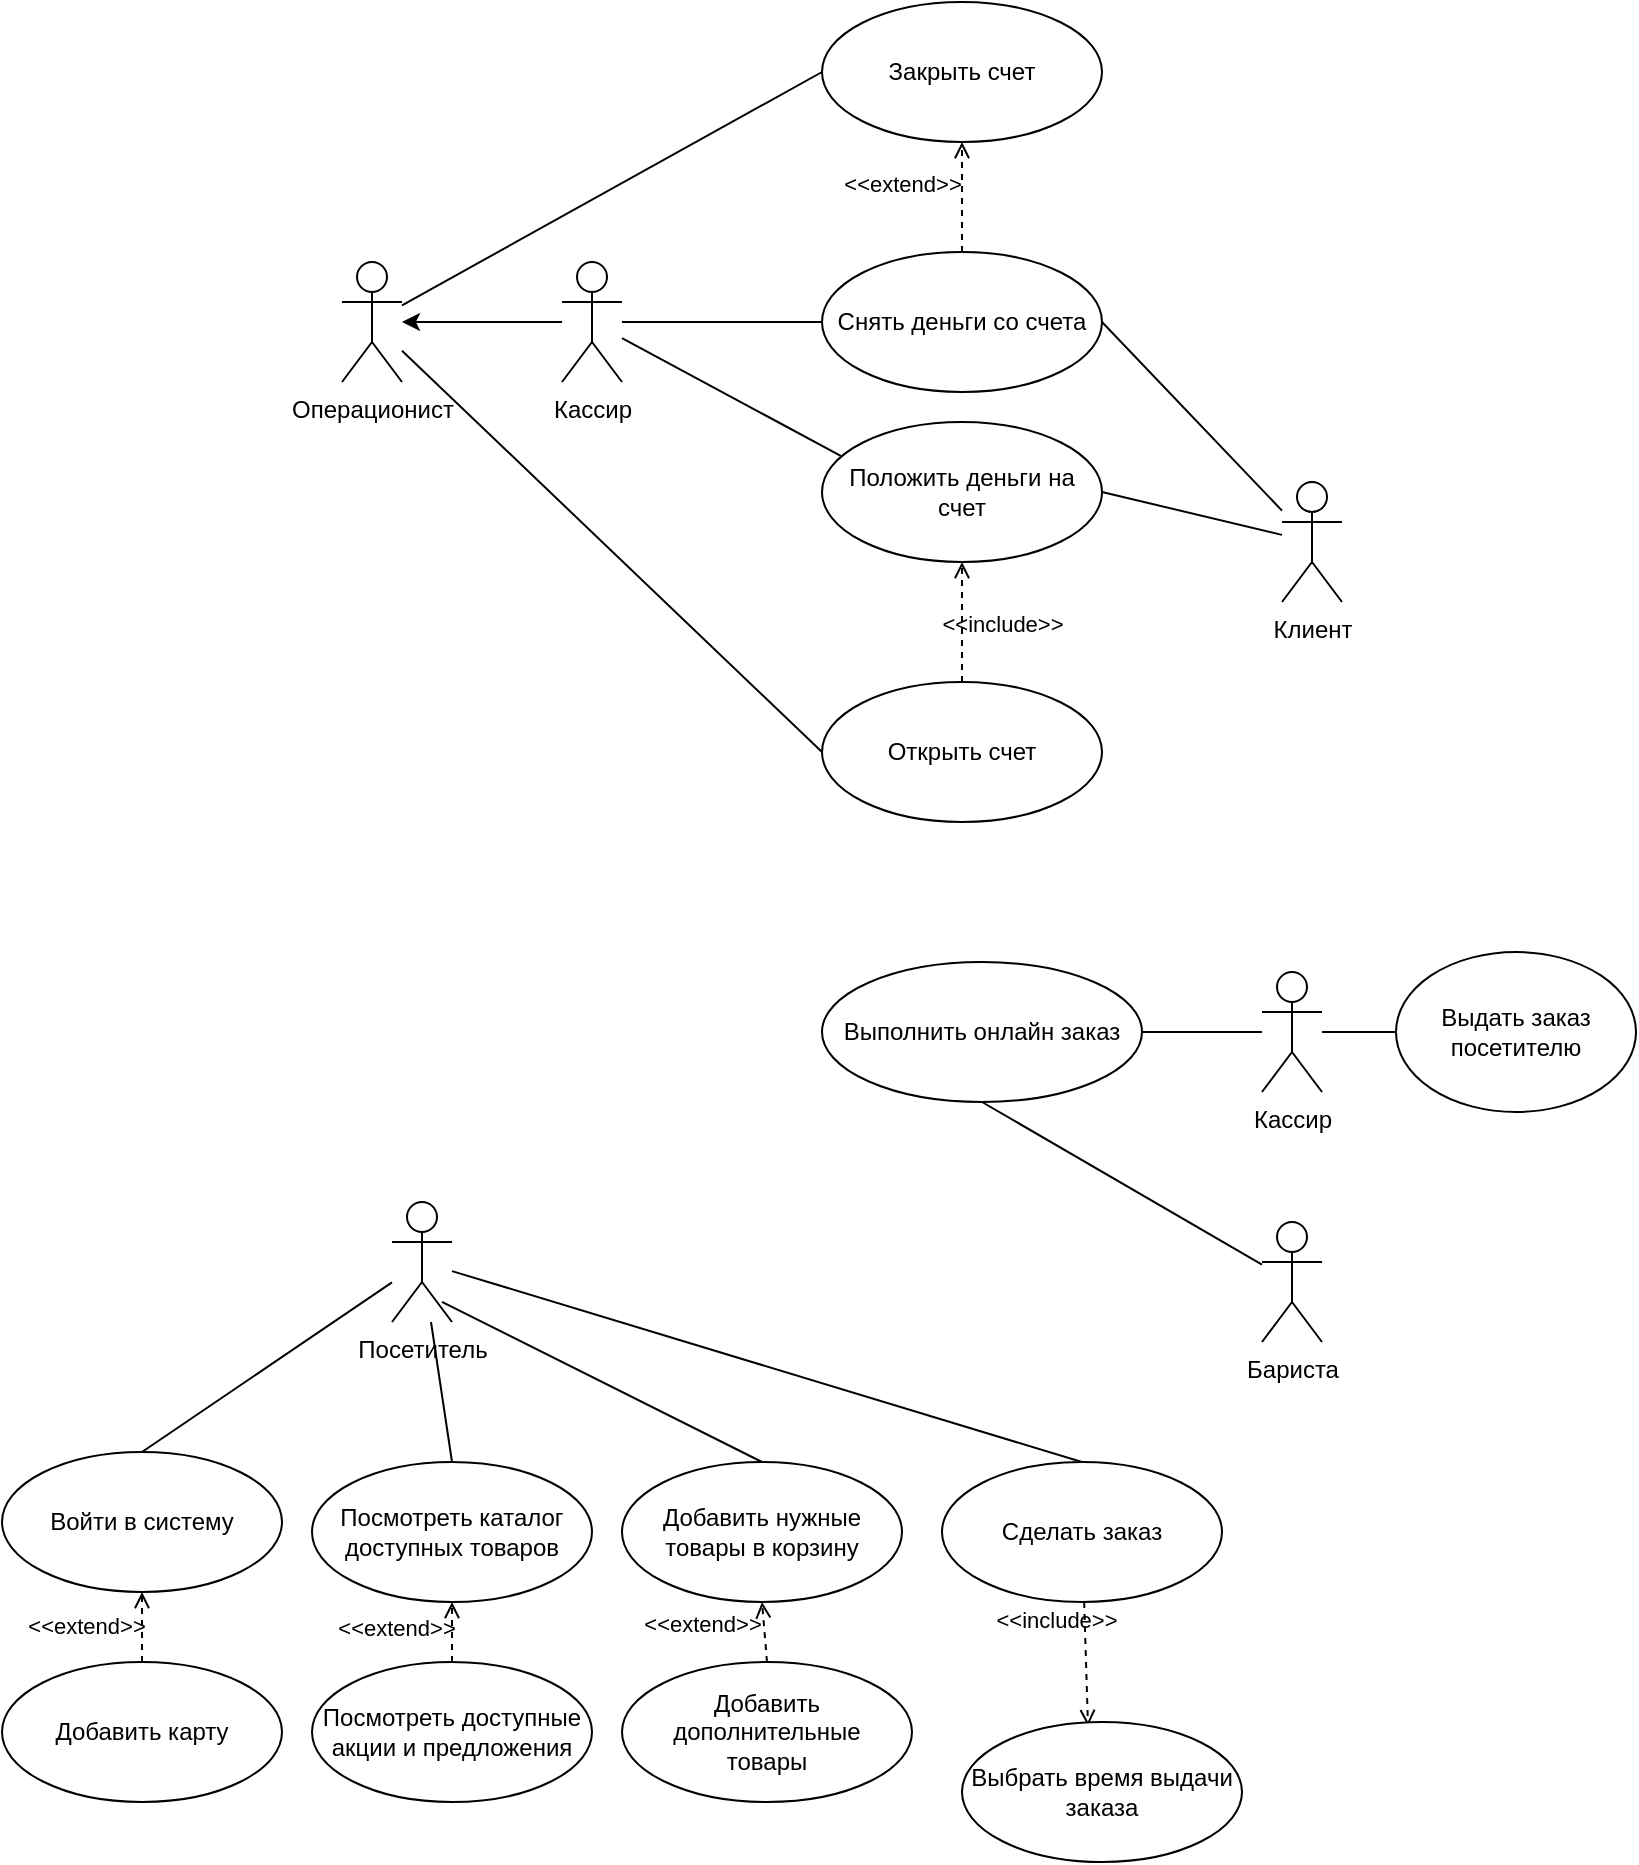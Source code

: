 <mxfile version="26.1.1">
  <diagram name="Страница — 1" id="g2PvD3-NV8LtlF_c9lBG">
    <mxGraphModel dx="1674" dy="772" grid="1" gridSize="10" guides="1" tooltips="1" connect="1" arrows="1" fold="1" page="1" pageScale="1" pageWidth="827" pageHeight="1169" math="0" shadow="0">
      <root>
        <mxCell id="0" />
        <mxCell id="1" parent="0" />
        <mxCell id="E3kmAj0gttxFbAQWqcGt-1" value="Клиент" style="shape=umlActor;verticalLabelPosition=bottom;verticalAlign=top;html=1;" parent="1" vertex="1">
          <mxGeometry x="650" y="320" width="30" height="60" as="geometry" />
        </mxCell>
        <mxCell id="E3kmAj0gttxFbAQWqcGt-2" value="Операционист" style="shape=umlActor;verticalLabelPosition=bottom;verticalAlign=top;html=1;" parent="1" vertex="1">
          <mxGeometry x="180" y="210" width="30" height="60" as="geometry" />
        </mxCell>
        <mxCell id="E3kmAj0gttxFbAQWqcGt-3" value="Кассир" style="shape=umlActor;verticalLabelPosition=bottom;verticalAlign=top;html=1;" parent="1" vertex="1">
          <mxGeometry x="290" y="210" width="30" height="60" as="geometry" />
        </mxCell>
        <mxCell id="E3kmAj0gttxFbAQWqcGt-10" value="Открыть счет" style="ellipse;whiteSpace=wrap;html=1;" parent="1" vertex="1">
          <mxGeometry x="420" y="420" width="140" height="70" as="geometry" />
        </mxCell>
        <mxCell id="E3kmAj0gttxFbAQWqcGt-16" value="Закрыть счет" style="ellipse;whiteSpace=wrap;html=1;" parent="1" vertex="1">
          <mxGeometry x="420" y="80" width="140" height="70" as="geometry" />
        </mxCell>
        <mxCell id="E3kmAj0gttxFbAQWqcGt-20" value="Положить деньги на счет" style="ellipse;whiteSpace=wrap;html=1;" parent="1" vertex="1">
          <mxGeometry x="420" y="290" width="140" height="70" as="geometry" />
        </mxCell>
        <mxCell id="E3kmAj0gttxFbAQWqcGt-21" value="Снять деньги со счета" style="ellipse;whiteSpace=wrap;html=1;" parent="1" vertex="1">
          <mxGeometry x="420" y="205" width="140" height="70" as="geometry" />
        </mxCell>
        <mxCell id="E3kmAj0gttxFbAQWqcGt-30" value="" style="endArrow=none;html=1;rounded=0;exitX=0.067;exitY=0.242;exitDx=0;exitDy=0;exitPerimeter=0;" parent="1" source="E3kmAj0gttxFbAQWqcGt-20" target="E3kmAj0gttxFbAQWqcGt-3" edge="1">
          <mxGeometry width="50" height="50" relative="1" as="geometry">
            <mxPoint x="440" y="435" as="sourcePoint" />
            <mxPoint x="350" y="546" as="targetPoint" />
          </mxGeometry>
        </mxCell>
        <mxCell id="E3kmAj0gttxFbAQWqcGt-33" value="" style="endArrow=classic;html=1;rounded=0;" parent="1" source="E3kmAj0gttxFbAQWqcGt-3" target="E3kmAj0gttxFbAQWqcGt-2" edge="1">
          <mxGeometry width="50" height="50" relative="1" as="geometry">
            <mxPoint x="340" y="380" as="sourcePoint" />
            <mxPoint x="390" y="330" as="targetPoint" />
          </mxGeometry>
        </mxCell>
        <mxCell id="E3kmAj0gttxFbAQWqcGt-34" value="" style="endArrow=none;html=1;rounded=0;" parent="1" source="E3kmAj0gttxFbAQWqcGt-21" target="E3kmAj0gttxFbAQWqcGt-3" edge="1">
          <mxGeometry width="50" height="50" relative="1" as="geometry">
            <mxPoint x="460" y="491" as="sourcePoint" />
            <mxPoint x="350" y="240" as="targetPoint" />
          </mxGeometry>
        </mxCell>
        <mxCell id="E3kmAj0gttxFbAQWqcGt-35" value="" style="endArrow=none;html=1;rounded=0;entryX=1;entryY=0.5;entryDx=0;entryDy=0;" parent="1" source="E3kmAj0gttxFbAQWqcGt-1" target="E3kmAj0gttxFbAQWqcGt-21" edge="1">
          <mxGeometry width="50" height="50" relative="1" as="geometry">
            <mxPoint x="480" y="380" as="sourcePoint" />
            <mxPoint x="530" y="330" as="targetPoint" />
          </mxGeometry>
        </mxCell>
        <mxCell id="E3kmAj0gttxFbAQWqcGt-36" value="" style="endArrow=none;html=1;rounded=0;entryX=1;entryY=0.5;entryDx=0;entryDy=0;" parent="1" source="E3kmAj0gttxFbAQWqcGt-1" target="E3kmAj0gttxFbAQWqcGt-20" edge="1">
          <mxGeometry width="50" height="50" relative="1" as="geometry">
            <mxPoint x="660" y="344" as="sourcePoint" />
            <mxPoint x="570" y="250" as="targetPoint" />
          </mxGeometry>
        </mxCell>
        <mxCell id="E3kmAj0gttxFbAQWqcGt-37" value="&amp;lt;&amp;lt;extend&amp;gt;&amp;gt;" style="html=1;verticalAlign=bottom;labelBackgroundColor=none;endArrow=open;endFill=0;dashed=1;rounded=0;entryX=0.5;entryY=1;entryDx=0;entryDy=0;exitX=0.5;exitY=0;exitDx=0;exitDy=0;" parent="1" source="E3kmAj0gttxFbAQWqcGt-21" target="E3kmAj0gttxFbAQWqcGt-16" edge="1">
          <mxGeometry x="-0.091" y="30" width="160" relative="1" as="geometry">
            <mxPoint x="420" y="350" as="sourcePoint" />
            <mxPoint x="580" y="350" as="targetPoint" />
            <mxPoint as="offset" />
          </mxGeometry>
        </mxCell>
        <mxCell id="E3kmAj0gttxFbAQWqcGt-38" value="&amp;lt;&amp;lt;include&amp;gt;&amp;gt;" style="html=1;verticalAlign=bottom;labelBackgroundColor=none;endArrow=open;endFill=0;dashed=1;rounded=0;exitX=0.5;exitY=0;exitDx=0;exitDy=0;" parent="1" source="E3kmAj0gttxFbAQWqcGt-10" target="E3kmAj0gttxFbAQWqcGt-20" edge="1">
          <mxGeometry x="-0.333" y="-20" width="160" relative="1" as="geometry">
            <mxPoint x="420" y="350" as="sourcePoint" />
            <mxPoint x="580" y="350" as="targetPoint" />
            <mxPoint as="offset" />
          </mxGeometry>
        </mxCell>
        <mxCell id="E3kmAj0gttxFbAQWqcGt-39" value="" style="endArrow=none;html=1;rounded=0;entryX=0;entryY=0.5;entryDx=0;entryDy=0;" parent="1" source="E3kmAj0gttxFbAQWqcGt-2" target="E3kmAj0gttxFbAQWqcGt-10" edge="1">
          <mxGeometry width="50" height="50" relative="1" as="geometry">
            <mxPoint x="480" y="380" as="sourcePoint" />
            <mxPoint x="530" y="330" as="targetPoint" />
          </mxGeometry>
        </mxCell>
        <mxCell id="E3kmAj0gttxFbAQWqcGt-40" value="" style="endArrow=none;html=1;rounded=0;entryX=0;entryY=0.5;entryDx=0;entryDy=0;" parent="1" source="E3kmAj0gttxFbAQWqcGt-2" target="E3kmAj0gttxFbAQWqcGt-16" edge="1">
          <mxGeometry width="50" height="50" relative="1" as="geometry">
            <mxPoint x="330" y="426" as="sourcePoint" />
            <mxPoint x="430" y="465" as="targetPoint" />
          </mxGeometry>
        </mxCell>
        <mxCell id="E3kmAj0gttxFbAQWqcGt-41" value="Посетитель" style="shape=umlActor;verticalLabelPosition=bottom;verticalAlign=top;html=1;" parent="1" vertex="1">
          <mxGeometry x="205" y="680" width="30" height="60" as="geometry" />
        </mxCell>
        <mxCell id="E3kmAj0gttxFbAQWqcGt-42" value="Кассир" style="shape=umlActor;verticalLabelPosition=bottom;verticalAlign=top;html=1;" parent="1" vertex="1">
          <mxGeometry x="640" y="565" width="30" height="60" as="geometry" />
        </mxCell>
        <mxCell id="E3kmAj0gttxFbAQWqcGt-43" value="Бариста" style="shape=umlActor;verticalLabelPosition=bottom;verticalAlign=top;html=1;" parent="1" vertex="1">
          <mxGeometry x="640" y="690" width="30" height="60" as="geometry" />
        </mxCell>
        <mxCell id="E3kmAj0gttxFbAQWqcGt-44" value="Сделать заказ" style="ellipse;whiteSpace=wrap;html=1;" parent="1" vertex="1">
          <mxGeometry x="480" y="810" width="140" height="70" as="geometry" />
        </mxCell>
        <mxCell id="E3kmAj0gttxFbAQWqcGt-46" value="Добавить дополнительные&lt;div&gt;товары&lt;/div&gt;" style="ellipse;whiteSpace=wrap;html=1;" parent="1" vertex="1">
          <mxGeometry x="320" y="910" width="145" height="70" as="geometry" />
        </mxCell>
        <mxCell id="E3kmAj0gttxFbAQWqcGt-47" value="&amp;lt;&amp;lt;extend&amp;gt;&amp;gt;" style="html=1;verticalAlign=bottom;labelBackgroundColor=none;endArrow=open;endFill=0;dashed=1;rounded=0;exitX=0.5;exitY=0;exitDx=0;exitDy=0;entryX=0.5;entryY=1;entryDx=0;entryDy=0;" parent="1" source="E3kmAj0gttxFbAQWqcGt-46" target="0TPmI25RTo359_4fZmG8-7" edge="1">
          <mxGeometry x="-0.159" y="32" width="160" relative="1" as="geometry">
            <mxPoint x="171" y="1190" as="sourcePoint" />
            <mxPoint x="390" y="880" as="targetPoint" />
            <mxPoint as="offset" />
          </mxGeometry>
        </mxCell>
        <mxCell id="E3kmAj0gttxFbAQWqcGt-48" value="&amp;lt;&amp;lt;include&amp;gt;&amp;gt;" style="html=1;verticalAlign=bottom;labelBackgroundColor=none;endArrow=open;endFill=0;dashed=1;rounded=0;entryX=0.45;entryY=0.029;entryDx=0;entryDy=0;entryPerimeter=0;" parent="1" source="E3kmAj0gttxFbAQWqcGt-44" target="E3kmAj0gttxFbAQWqcGt-49" edge="1">
          <mxGeometry x="-0.416" y="-16" width="160" relative="1" as="geometry">
            <mxPoint x="370" y="1070" as="sourcePoint" />
            <mxPoint x="585" y="1190" as="targetPoint" />
            <mxPoint x="1" as="offset" />
          </mxGeometry>
        </mxCell>
        <mxCell id="E3kmAj0gttxFbAQWqcGt-49" value="Выбрать время выдачи заказа" style="ellipse;whiteSpace=wrap;html=1;" parent="1" vertex="1">
          <mxGeometry x="490" y="940" width="140" height="70" as="geometry" />
        </mxCell>
        <mxCell id="E3kmAj0gttxFbAQWqcGt-50" value="Выполнить онлайн заказ" style="ellipse;whiteSpace=wrap;html=1;" parent="1" vertex="1">
          <mxGeometry x="420" y="560" width="160" height="70" as="geometry" />
        </mxCell>
        <mxCell id="E3kmAj0gttxFbAQWqcGt-51" value="" style="endArrow=none;html=1;rounded=0;exitX=1;exitY=0.5;exitDx=0;exitDy=0;" parent="1" source="E3kmAj0gttxFbAQWqcGt-50" target="E3kmAj0gttxFbAQWqcGt-42" edge="1">
          <mxGeometry width="50" height="50" relative="1" as="geometry">
            <mxPoint x="360" y="845" as="sourcePoint" />
            <mxPoint x="410" y="795" as="targetPoint" />
          </mxGeometry>
        </mxCell>
        <mxCell id="E3kmAj0gttxFbAQWqcGt-52" value="" style="endArrow=none;html=1;rounded=0;exitX=0.5;exitY=1;exitDx=0;exitDy=0;" parent="1" source="E3kmAj0gttxFbAQWqcGt-50" target="E3kmAj0gttxFbAQWqcGt-43" edge="1">
          <mxGeometry width="50" height="50" relative="1" as="geometry">
            <mxPoint x="590" y="605" as="sourcePoint" />
            <mxPoint x="650" y="605" as="targetPoint" />
          </mxGeometry>
        </mxCell>
        <mxCell id="0TPmI25RTo359_4fZmG8-1" value="Войти в систему" style="ellipse;whiteSpace=wrap;html=1;" vertex="1" parent="1">
          <mxGeometry x="10" y="805" width="140" height="70" as="geometry" />
        </mxCell>
        <mxCell id="0TPmI25RTo359_4fZmG8-2" value="" style="endArrow=none;html=1;rounded=0;exitX=0.5;exitY=0;exitDx=0;exitDy=0;" edge="1" parent="1" source="0TPmI25RTo359_4fZmG8-1" target="E3kmAj0gttxFbAQWqcGt-41">
          <mxGeometry width="50" height="50" relative="1" as="geometry">
            <mxPoint x="340" y="920" as="sourcePoint" />
            <mxPoint x="390" y="870" as="targetPoint" />
          </mxGeometry>
        </mxCell>
        <mxCell id="0TPmI25RTo359_4fZmG8-3" value="Посмотреть каталог доступных товаров" style="ellipse;whiteSpace=wrap;html=1;" vertex="1" parent="1">
          <mxGeometry x="165" y="810" width="140" height="70" as="geometry" />
        </mxCell>
        <mxCell id="0TPmI25RTo359_4fZmG8-4" value="" style="endArrow=none;html=1;rounded=0;exitX=0.5;exitY=0;exitDx=0;exitDy=0;" edge="1" parent="1" source="0TPmI25RTo359_4fZmG8-3" target="E3kmAj0gttxFbAQWqcGt-41">
          <mxGeometry width="50" height="50" relative="1" as="geometry">
            <mxPoint x="340" y="920" as="sourcePoint" />
            <mxPoint x="390" y="870" as="targetPoint" />
          </mxGeometry>
        </mxCell>
        <mxCell id="0TPmI25RTo359_4fZmG8-5" value="Добавить карту" style="ellipse;whiteSpace=wrap;html=1;" vertex="1" parent="1">
          <mxGeometry x="10" y="910" width="140" height="70" as="geometry" />
        </mxCell>
        <mxCell id="0TPmI25RTo359_4fZmG8-6" value="&amp;lt;&amp;lt;extend&amp;gt;&amp;gt;" style="html=1;verticalAlign=bottom;labelBackgroundColor=none;endArrow=open;endFill=0;dashed=1;rounded=0;exitX=0.5;exitY=0;exitDx=0;exitDy=0;entryX=0.5;entryY=1;entryDx=0;entryDy=0;" edge="1" parent="1" source="0TPmI25RTo359_4fZmG8-5" target="0TPmI25RTo359_4fZmG8-1">
          <mxGeometry x="-0.463" y="28" width="160" relative="1" as="geometry">
            <mxPoint x="117" y="1187" as="sourcePoint" />
            <mxPoint x="190" y="1134" as="targetPoint" />
            <mxPoint as="offset" />
          </mxGeometry>
        </mxCell>
        <mxCell id="0TPmI25RTo359_4fZmG8-7" value="Добавить нужные товары в корзину" style="ellipse;whiteSpace=wrap;html=1;" vertex="1" parent="1">
          <mxGeometry x="320" y="810" width="140" height="70" as="geometry" />
        </mxCell>
        <mxCell id="0TPmI25RTo359_4fZmG8-8" value="" style="endArrow=none;html=1;rounded=0;entryX=0.833;entryY=0.833;entryDx=0;entryDy=0;entryPerimeter=0;exitX=0.5;exitY=0;exitDx=0;exitDy=0;" edge="1" parent="1" source="0TPmI25RTo359_4fZmG8-7" target="E3kmAj0gttxFbAQWqcGt-41">
          <mxGeometry width="50" height="50" relative="1" as="geometry">
            <mxPoint x="340" y="920" as="sourcePoint" />
            <mxPoint x="390" y="870" as="targetPoint" />
          </mxGeometry>
        </mxCell>
        <mxCell id="0TPmI25RTo359_4fZmG8-9" value="" style="endArrow=none;html=1;rounded=0;exitX=0.5;exitY=0;exitDx=0;exitDy=0;" edge="1" parent="1" source="E3kmAj0gttxFbAQWqcGt-44" target="E3kmAj0gttxFbAQWqcGt-41">
          <mxGeometry width="50" height="50" relative="1" as="geometry">
            <mxPoint x="340" y="920" as="sourcePoint" />
            <mxPoint x="390" y="870" as="targetPoint" />
          </mxGeometry>
        </mxCell>
        <mxCell id="0TPmI25RTo359_4fZmG8-10" value="Выдать заказ посетителю" style="ellipse;whiteSpace=wrap;html=1;" vertex="1" parent="1">
          <mxGeometry x="707" y="555" width="120" height="80" as="geometry" />
        </mxCell>
        <mxCell id="0TPmI25RTo359_4fZmG8-11" value="" style="endArrow=none;html=1;rounded=0;exitX=0;exitY=0.5;exitDx=0;exitDy=0;" edge="1" parent="1" source="0TPmI25RTo359_4fZmG8-10" target="E3kmAj0gttxFbAQWqcGt-42">
          <mxGeometry width="50" height="50" relative="1" as="geometry">
            <mxPoint x="460" y="720" as="sourcePoint" />
            <mxPoint x="510" y="670" as="targetPoint" />
          </mxGeometry>
        </mxCell>
        <mxCell id="0TPmI25RTo359_4fZmG8-12" value="Посмотреть доступные акции и предложения" style="ellipse;whiteSpace=wrap;html=1;" vertex="1" parent="1">
          <mxGeometry x="165" y="910" width="140" height="70" as="geometry" />
        </mxCell>
        <mxCell id="0TPmI25RTo359_4fZmG8-14" value="&amp;lt;&amp;lt;extend&amp;gt;&amp;gt;" style="html=1;verticalAlign=bottom;labelBackgroundColor=none;endArrow=open;endFill=0;dashed=1;rounded=0;exitX=0.5;exitY=0;exitDx=0;exitDy=0;entryX=0.5;entryY=1;entryDx=0;entryDy=0;" edge="1" parent="1" source="0TPmI25RTo359_4fZmG8-12" target="0TPmI25RTo359_4fZmG8-3">
          <mxGeometry x="-0.463" y="28" width="160" relative="1" as="geometry">
            <mxPoint x="90" y="920" as="sourcePoint" />
            <mxPoint x="90" y="885" as="targetPoint" />
            <mxPoint as="offset" />
          </mxGeometry>
        </mxCell>
      </root>
    </mxGraphModel>
  </diagram>
</mxfile>
